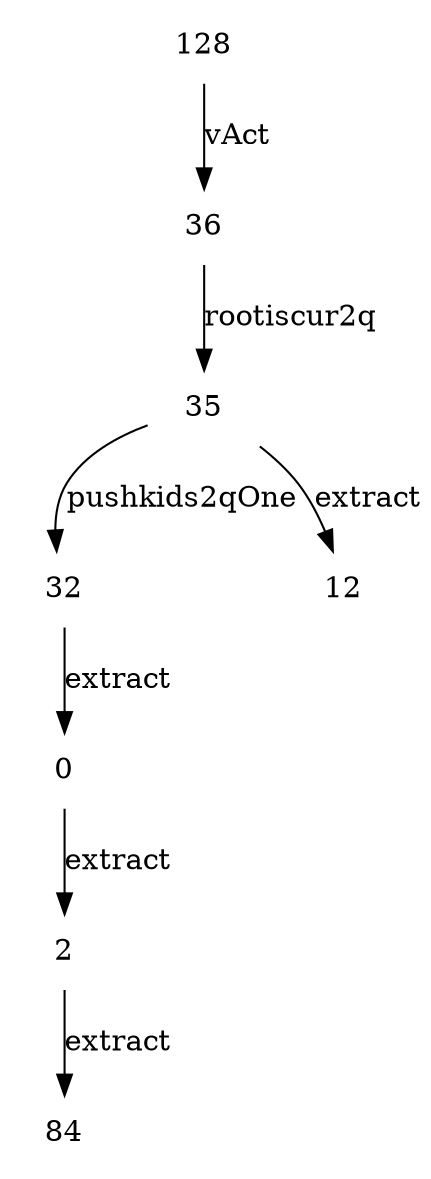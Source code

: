 digraph G {
    node [shape=plaintext]
128->36[label = "vAct"]
36->35[label = "rootiscur2q"]
35->32[label = "pushkids2qOne"]
35->12[label = "extract"]
32->0[label = "extract"]
0->2[label = "extract"]
2->84[label = "extract"]

}